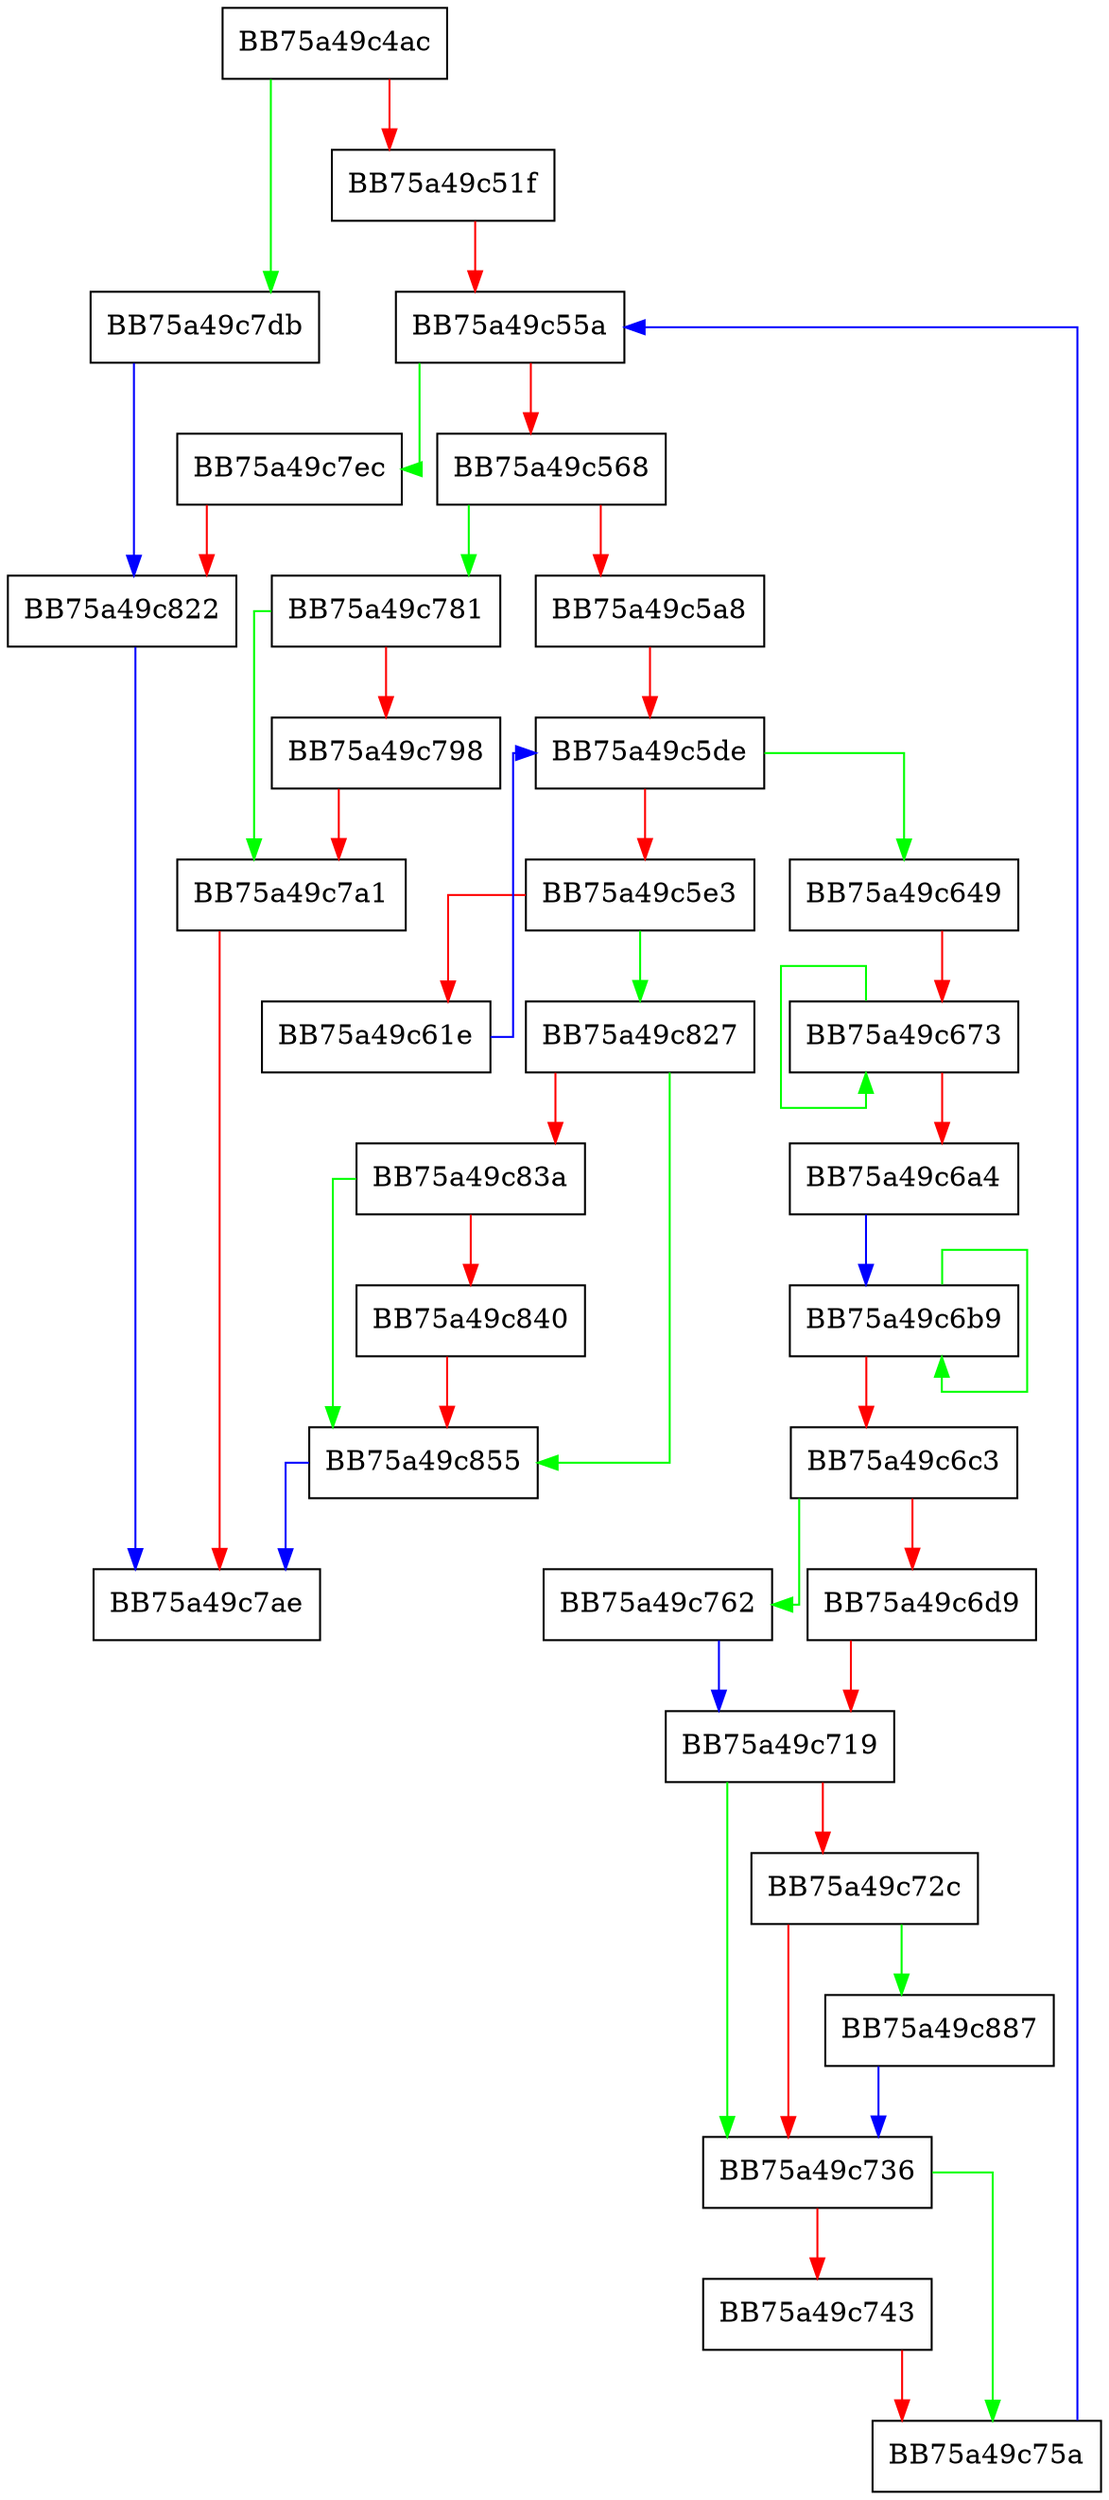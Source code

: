 digraph GetPESectionMD5Hashes {
  node [shape="box"];
  graph [splines=ortho];
  BB75a49c4ac -> BB75a49c7db [color="green"];
  BB75a49c4ac -> BB75a49c51f [color="red"];
  BB75a49c51f -> BB75a49c55a [color="red"];
  BB75a49c55a -> BB75a49c7ec [color="green"];
  BB75a49c55a -> BB75a49c568 [color="red"];
  BB75a49c568 -> BB75a49c781 [color="green"];
  BB75a49c568 -> BB75a49c5a8 [color="red"];
  BB75a49c5a8 -> BB75a49c5de [color="red"];
  BB75a49c5de -> BB75a49c649 [color="green"];
  BB75a49c5de -> BB75a49c5e3 [color="red"];
  BB75a49c5e3 -> BB75a49c827 [color="green"];
  BB75a49c5e3 -> BB75a49c61e [color="red"];
  BB75a49c61e -> BB75a49c5de [color="blue"];
  BB75a49c649 -> BB75a49c673 [color="red"];
  BB75a49c673 -> BB75a49c673 [color="green"];
  BB75a49c673 -> BB75a49c6a4 [color="red"];
  BB75a49c6a4 -> BB75a49c6b9 [color="blue"];
  BB75a49c6b9 -> BB75a49c6b9 [color="green"];
  BB75a49c6b9 -> BB75a49c6c3 [color="red"];
  BB75a49c6c3 -> BB75a49c762 [color="green"];
  BB75a49c6c3 -> BB75a49c6d9 [color="red"];
  BB75a49c6d9 -> BB75a49c719 [color="red"];
  BB75a49c719 -> BB75a49c736 [color="green"];
  BB75a49c719 -> BB75a49c72c [color="red"];
  BB75a49c72c -> BB75a49c887 [color="green"];
  BB75a49c72c -> BB75a49c736 [color="red"];
  BB75a49c736 -> BB75a49c75a [color="green"];
  BB75a49c736 -> BB75a49c743 [color="red"];
  BB75a49c743 -> BB75a49c75a [color="red"];
  BB75a49c75a -> BB75a49c55a [color="blue"];
  BB75a49c762 -> BB75a49c719 [color="blue"];
  BB75a49c781 -> BB75a49c7a1 [color="green"];
  BB75a49c781 -> BB75a49c798 [color="red"];
  BB75a49c798 -> BB75a49c7a1 [color="red"];
  BB75a49c7a1 -> BB75a49c7ae [color="red"];
  BB75a49c7db -> BB75a49c822 [color="blue"];
  BB75a49c7ec -> BB75a49c822 [color="red"];
  BB75a49c822 -> BB75a49c7ae [color="blue"];
  BB75a49c827 -> BB75a49c855 [color="green"];
  BB75a49c827 -> BB75a49c83a [color="red"];
  BB75a49c83a -> BB75a49c855 [color="green"];
  BB75a49c83a -> BB75a49c840 [color="red"];
  BB75a49c840 -> BB75a49c855 [color="red"];
  BB75a49c855 -> BB75a49c7ae [color="blue"];
  BB75a49c887 -> BB75a49c736 [color="blue"];
}